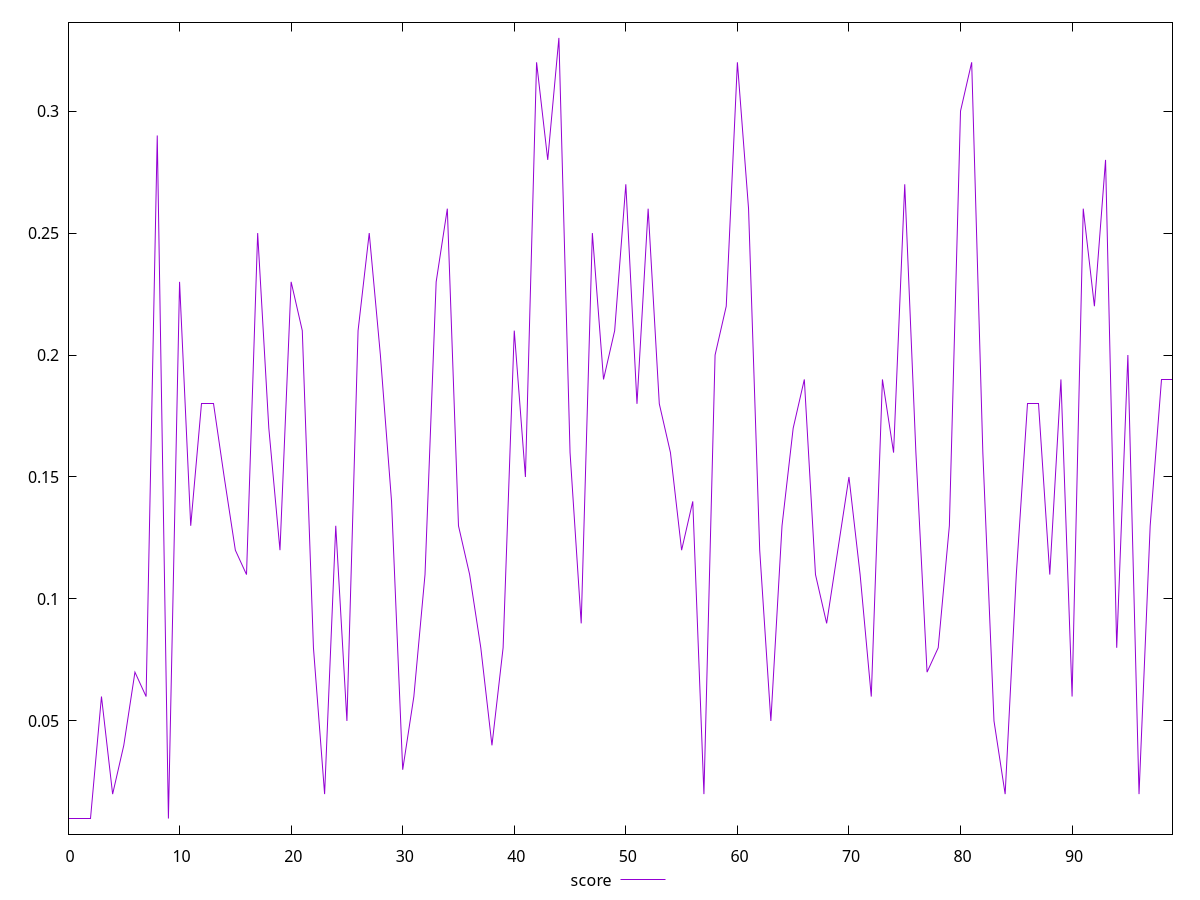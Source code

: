 reset

$score <<EOF
0 0.01
1 0.01
2 0.01
3 0.06
4 0.02
5 0.04
6 0.07
7 0.06
8 0.29
9 0.01
10 0.23
11 0.13
12 0.18
13 0.18
14 0.15
15 0.12
16 0.11
17 0.25
18 0.17
19 0.12
20 0.23
21 0.21
22 0.08
23 0.02
24 0.13
25 0.05
26 0.21
27 0.25
28 0.2
29 0.14
30 0.03
31 0.06
32 0.11
33 0.23
34 0.26
35 0.13
36 0.11
37 0.08
38 0.04
39 0.08
40 0.21
41 0.15
42 0.32
43 0.28
44 0.33
45 0.16
46 0.09
47 0.25
48 0.19
49 0.21
50 0.27
51 0.18
52 0.26
53 0.18
54 0.16
55 0.12
56 0.14
57 0.02
58 0.2
59 0.22
60 0.32
61 0.26
62 0.12
63 0.05
64 0.13
65 0.17
66 0.19
67 0.11
68 0.09
69 0.12
70 0.15
71 0.11
72 0.06
73 0.19
74 0.16
75 0.27
76 0.16
77 0.07
78 0.08
79 0.13
80 0.3
81 0.32
82 0.16
83 0.05
84 0.02
85 0.11
86 0.18
87 0.18
88 0.11
89 0.19
90 0.06
91 0.26
92 0.22
93 0.28
94 0.08
95 0.2
96 0.02
97 0.13
98 0.19
99 0.19
EOF

set key outside below
set xrange [0:99]
set yrange [0.0036:0.33640000000000003]
set trange [0.0036:0.33640000000000003]
set terminal svg size 640, 500 enhanced background rgb 'white'
set output "report_00017_2021-02-10T15-08-03.406Z/max-potential-fid/samples/pages+cached/score/values.svg"

plot $score title "score" with line

reset
